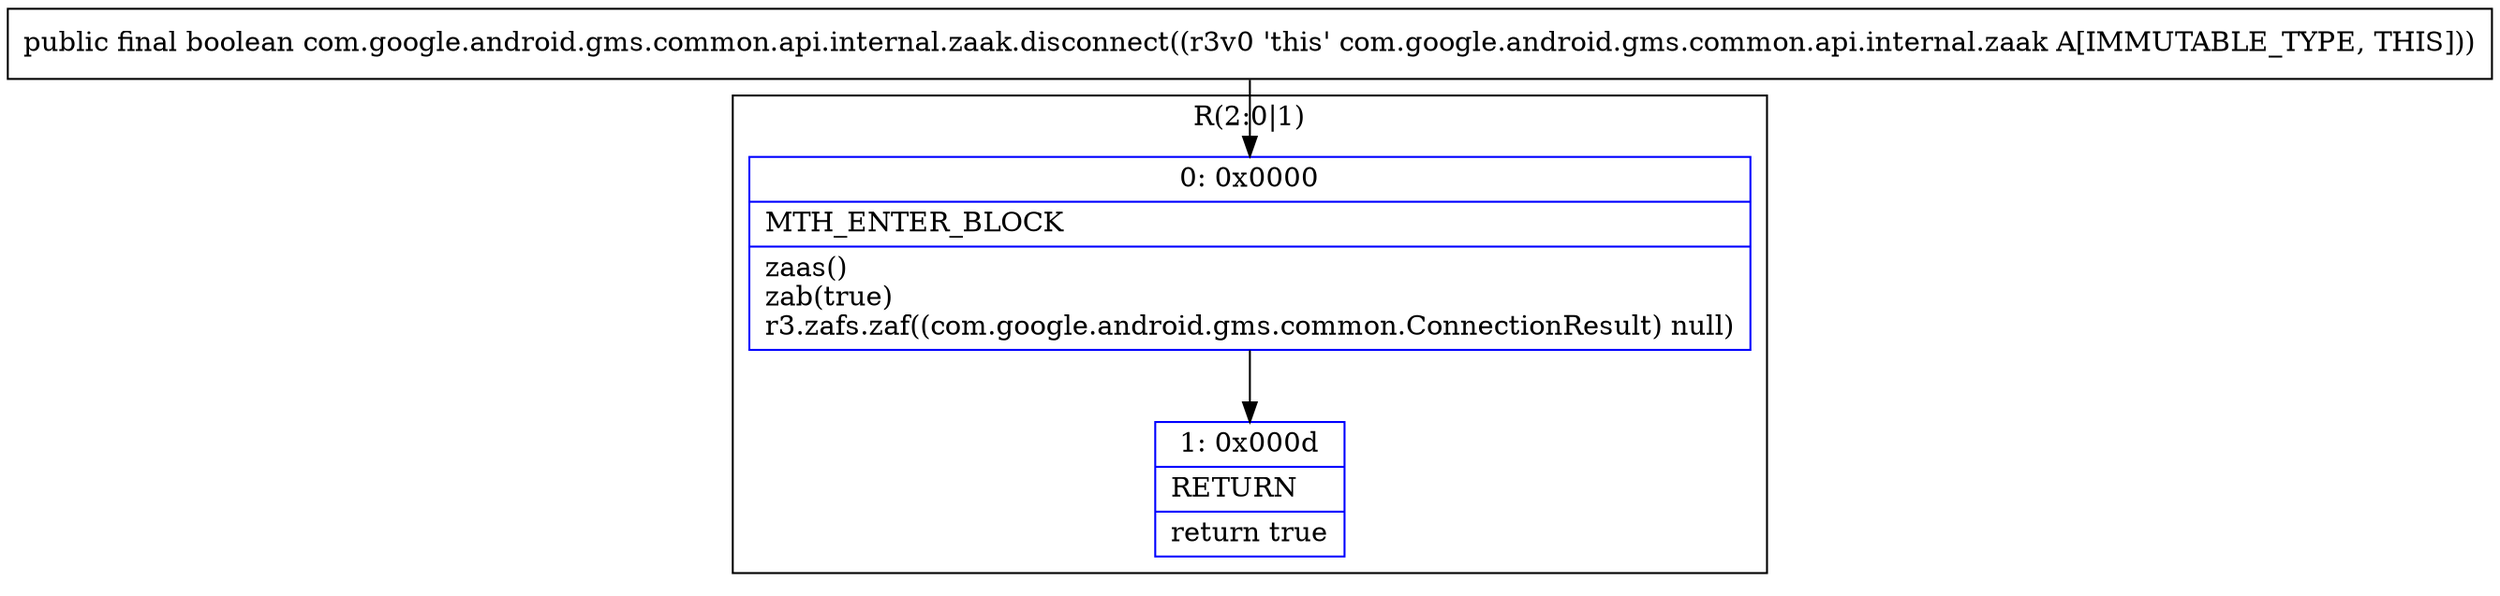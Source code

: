 digraph "CFG forcom.google.android.gms.common.api.internal.zaak.disconnect()Z" {
subgraph cluster_Region_742518458 {
label = "R(2:0|1)";
node [shape=record,color=blue];
Node_0 [shape=record,label="{0\:\ 0x0000|MTH_ENTER_BLOCK\l|zaas()\lzab(true)\lr3.zafs.zaf((com.google.android.gms.common.ConnectionResult) null)\l}"];
Node_1 [shape=record,label="{1\:\ 0x000d|RETURN\l|return true\l}"];
}
MethodNode[shape=record,label="{public final boolean com.google.android.gms.common.api.internal.zaak.disconnect((r3v0 'this' com.google.android.gms.common.api.internal.zaak A[IMMUTABLE_TYPE, THIS])) }"];
MethodNode -> Node_0;
Node_0 -> Node_1;
}


